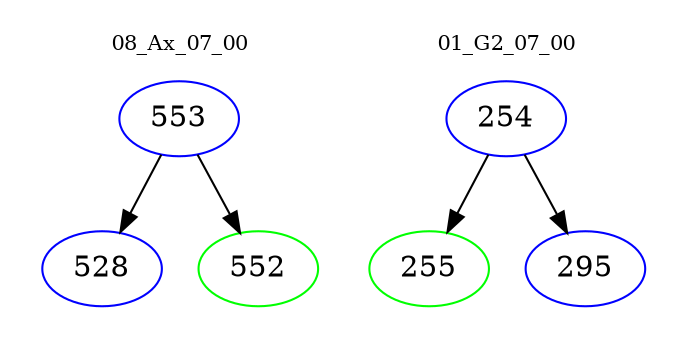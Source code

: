 digraph{
subgraph cluster_0 {
color = white
label = "08_Ax_07_00";
fontsize=10;
T0_553 [label="553", color="blue"]
T0_553 -> T0_528 [color="black"]
T0_528 [label="528", color="blue"]
T0_553 -> T0_552 [color="black"]
T0_552 [label="552", color="green"]
}
subgraph cluster_1 {
color = white
label = "01_G2_07_00";
fontsize=10;
T1_254 [label="254", color="blue"]
T1_254 -> T1_255 [color="black"]
T1_255 [label="255", color="green"]
T1_254 -> T1_295 [color="black"]
T1_295 [label="295", color="blue"]
}
}
